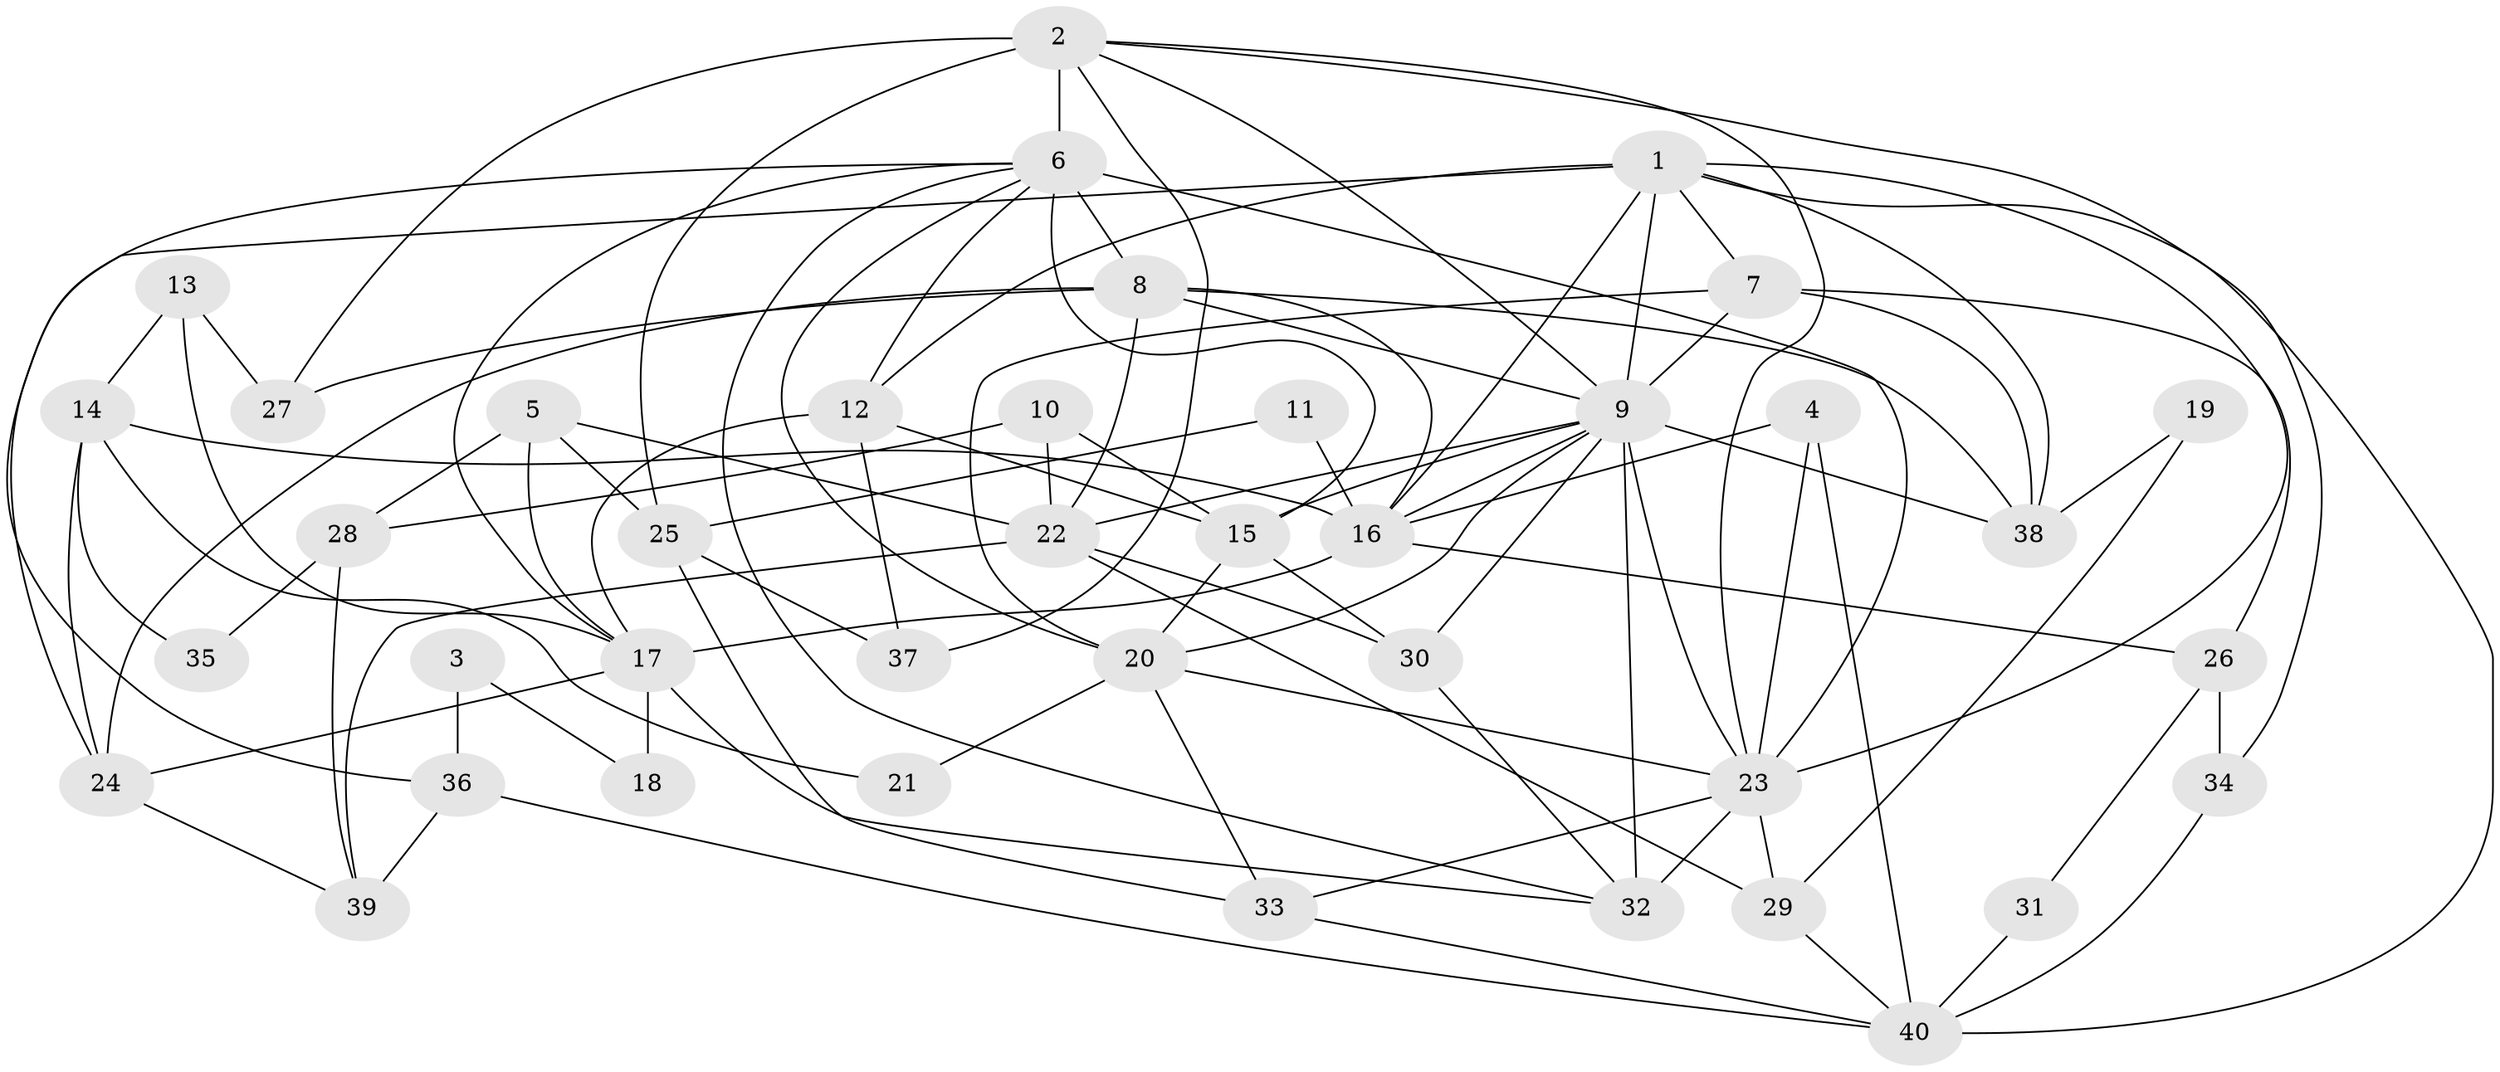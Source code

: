 // original degree distribution, {3: 0.27848101265822783, 6: 0.06329113924050633, 2: 0.10126582278481013, 4: 0.31645569620253167, 8: 0.012658227848101266, 5: 0.189873417721519, 7: 0.0379746835443038}
// Generated by graph-tools (version 1.1) at 2025/36/03/09/25 02:36:22]
// undirected, 40 vertices, 97 edges
graph export_dot {
graph [start="1"]
  node [color=gray90,style=filled];
  1;
  2;
  3;
  4;
  5;
  6;
  7;
  8;
  9;
  10;
  11;
  12;
  13;
  14;
  15;
  16;
  17;
  18;
  19;
  20;
  21;
  22;
  23;
  24;
  25;
  26;
  27;
  28;
  29;
  30;
  31;
  32;
  33;
  34;
  35;
  36;
  37;
  38;
  39;
  40;
  1 -- 7 [weight=1.0];
  1 -- 9 [weight=1.0];
  1 -- 12 [weight=1.0];
  1 -- 16 [weight=2.0];
  1 -- 23 [weight=1.0];
  1 -- 24 [weight=1.0];
  1 -- 38 [weight=1.0];
  1 -- 40 [weight=1.0];
  2 -- 6 [weight=5.0];
  2 -- 9 [weight=1.0];
  2 -- 23 [weight=1.0];
  2 -- 25 [weight=1.0];
  2 -- 27 [weight=1.0];
  2 -- 34 [weight=1.0];
  2 -- 37 [weight=1.0];
  3 -- 18 [weight=1.0];
  3 -- 36 [weight=1.0];
  4 -- 16 [weight=2.0];
  4 -- 23 [weight=1.0];
  4 -- 40 [weight=1.0];
  5 -- 17 [weight=1.0];
  5 -- 22 [weight=1.0];
  5 -- 25 [weight=1.0];
  5 -- 28 [weight=1.0];
  6 -- 8 [weight=2.0];
  6 -- 12 [weight=1.0];
  6 -- 15 [weight=1.0];
  6 -- 17 [weight=1.0];
  6 -- 20 [weight=1.0];
  6 -- 23 [weight=2.0];
  6 -- 32 [weight=1.0];
  6 -- 36 [weight=1.0];
  7 -- 9 [weight=1.0];
  7 -- 20 [weight=1.0];
  7 -- 26 [weight=1.0];
  7 -- 38 [weight=1.0];
  8 -- 9 [weight=2.0];
  8 -- 16 [weight=1.0];
  8 -- 22 [weight=1.0];
  8 -- 24 [weight=1.0];
  8 -- 27 [weight=1.0];
  8 -- 38 [weight=1.0];
  9 -- 15 [weight=1.0];
  9 -- 16 [weight=2.0];
  9 -- 20 [weight=1.0];
  9 -- 22 [weight=1.0];
  9 -- 23 [weight=2.0];
  9 -- 30 [weight=1.0];
  9 -- 32 [weight=2.0];
  9 -- 38 [weight=1.0];
  10 -- 15 [weight=1.0];
  10 -- 22 [weight=1.0];
  10 -- 28 [weight=1.0];
  11 -- 16 [weight=1.0];
  11 -- 25 [weight=1.0];
  12 -- 15 [weight=1.0];
  12 -- 17 [weight=1.0];
  12 -- 37 [weight=1.0];
  13 -- 14 [weight=1.0];
  13 -- 17 [weight=1.0];
  13 -- 27 [weight=1.0];
  14 -- 16 [weight=1.0];
  14 -- 21 [weight=1.0];
  14 -- 24 [weight=1.0];
  14 -- 35 [weight=1.0];
  15 -- 20 [weight=1.0];
  15 -- 30 [weight=1.0];
  16 -- 17 [weight=1.0];
  16 -- 26 [weight=1.0];
  17 -- 18 [weight=2.0];
  17 -- 24 [weight=1.0];
  17 -- 32 [weight=1.0];
  19 -- 29 [weight=1.0];
  19 -- 38 [weight=1.0];
  20 -- 21 [weight=1.0];
  20 -- 23 [weight=2.0];
  20 -- 33 [weight=1.0];
  22 -- 29 [weight=1.0];
  22 -- 30 [weight=1.0];
  22 -- 39 [weight=2.0];
  23 -- 29 [weight=1.0];
  23 -- 32 [weight=1.0];
  23 -- 33 [weight=1.0];
  24 -- 39 [weight=1.0];
  25 -- 33 [weight=1.0];
  25 -- 37 [weight=1.0];
  26 -- 31 [weight=1.0];
  26 -- 34 [weight=1.0];
  28 -- 35 [weight=1.0];
  28 -- 39 [weight=1.0];
  29 -- 40 [weight=1.0];
  30 -- 32 [weight=1.0];
  31 -- 40 [weight=1.0];
  33 -- 40 [weight=1.0];
  34 -- 40 [weight=1.0];
  36 -- 39 [weight=1.0];
  36 -- 40 [weight=1.0];
}
